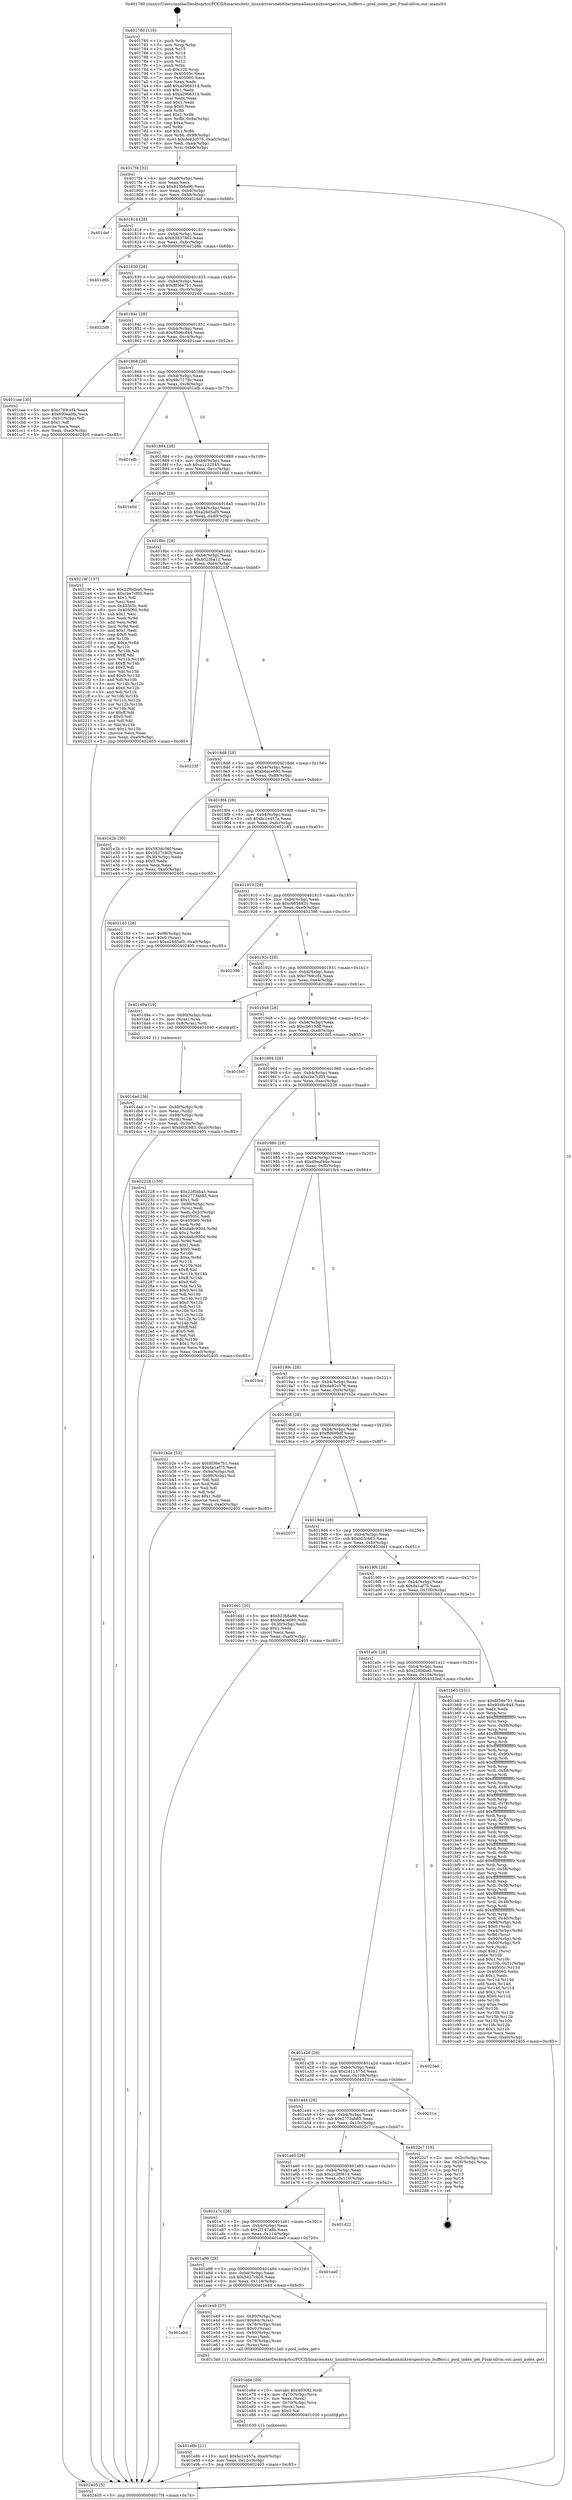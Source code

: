 digraph "0x401780" {
  label = "0x401780 (/mnt/c/Users/mathe/Desktop/tcc/POCII/binaries/extr_linuxdriversnetethernetmellanoxmlxswspectrum_buffers.c_pool_index_get_Final-ollvm.out::main(0))"
  labelloc = "t"
  node[shape=record]

  Entry [label="",width=0.3,height=0.3,shape=circle,fillcolor=black,style=filled]
  "0x4017f4" [label="{
     0x4017f4 [32]\l
     | [instrs]\l
     &nbsp;&nbsp;0x4017f4 \<+6\>: mov -0xa0(%rbp),%eax\l
     &nbsp;&nbsp;0x4017fa \<+2\>: mov %eax,%ecx\l
     &nbsp;&nbsp;0x4017fc \<+6\>: sub $0x823b8a96,%ecx\l
     &nbsp;&nbsp;0x401802 \<+6\>: mov %eax,-0xb4(%rbp)\l
     &nbsp;&nbsp;0x401808 \<+6\>: mov %ecx,-0xb8(%rbp)\l
     &nbsp;&nbsp;0x40180e \<+6\>: je 0000000000401def \<main+0x66f\>\l
  }"]
  "0x401def" [label="{
     0x401def\l
  }", style=dashed]
  "0x401814" [label="{
     0x401814 [28]\l
     | [instrs]\l
     &nbsp;&nbsp;0x401814 \<+5\>: jmp 0000000000401819 \<main+0x99\>\l
     &nbsp;&nbsp;0x401819 \<+6\>: mov -0xb4(%rbp),%eax\l
     &nbsp;&nbsp;0x40181f \<+5\>: sub $0x83d37862,%eax\l
     &nbsp;&nbsp;0x401824 \<+6\>: mov %eax,-0xbc(%rbp)\l
     &nbsp;&nbsp;0x40182a \<+6\>: je 0000000000401d8b \<main+0x60b\>\l
  }"]
  Exit [label="",width=0.3,height=0.3,shape=circle,fillcolor=black,style=filled,peripheries=2]
  "0x401d8b" [label="{
     0x401d8b\l
  }", style=dashed]
  "0x401830" [label="{
     0x401830 [28]\l
     | [instrs]\l
     &nbsp;&nbsp;0x401830 \<+5\>: jmp 0000000000401835 \<main+0xb5\>\l
     &nbsp;&nbsp;0x401835 \<+6\>: mov -0xb4(%rbp),%eax\l
     &nbsp;&nbsp;0x40183b \<+5\>: sub $0x8f36e7b1,%eax\l
     &nbsp;&nbsp;0x401840 \<+6\>: mov %eax,-0xc0(%rbp)\l
     &nbsp;&nbsp;0x401846 \<+6\>: je 00000000004022d9 \<main+0xb59\>\l
  }"]
  "0x401e8b" [label="{
     0x401e8b [21]\l
     | [instrs]\l
     &nbsp;&nbsp;0x401e8b \<+10\>: movl $0xbc1e457a,-0xa0(%rbp)\l
     &nbsp;&nbsp;0x401e95 \<+6\>: mov %eax,-0x12c(%rbp)\l
     &nbsp;&nbsp;0x401e9b \<+5\>: jmp 0000000000402405 \<main+0xc85\>\l
  }"]
  "0x4022d9" [label="{
     0x4022d9\l
  }", style=dashed]
  "0x40184c" [label="{
     0x40184c [28]\l
     | [instrs]\l
     &nbsp;&nbsp;0x40184c \<+5\>: jmp 0000000000401851 \<main+0xd1\>\l
     &nbsp;&nbsp;0x401851 \<+6\>: mov -0xb4(%rbp),%eax\l
     &nbsp;&nbsp;0x401857 \<+5\>: sub $0x95d6c844,%eax\l
     &nbsp;&nbsp;0x40185c \<+6\>: mov %eax,-0xc4(%rbp)\l
     &nbsp;&nbsp;0x401862 \<+6\>: je 0000000000401cae \<main+0x52e\>\l
  }"]
  "0x401e6e" [label="{
     0x401e6e [29]\l
     | [instrs]\l
     &nbsp;&nbsp;0x401e6e \<+10\>: movabs $0x4030f2,%rdi\l
     &nbsp;&nbsp;0x401e78 \<+4\>: mov -0x70(%rbp),%rcx\l
     &nbsp;&nbsp;0x401e7c \<+2\>: mov %eax,(%rcx)\l
     &nbsp;&nbsp;0x401e7e \<+4\>: mov -0x70(%rbp),%rcx\l
     &nbsp;&nbsp;0x401e82 \<+2\>: mov (%rcx),%esi\l
     &nbsp;&nbsp;0x401e84 \<+2\>: mov $0x0,%al\l
     &nbsp;&nbsp;0x401e86 \<+5\>: call 0000000000401030 \<printf@plt\>\l
     | [calls]\l
     &nbsp;&nbsp;0x401030 \{1\} (unknown)\l
  }"]
  "0x401cae" [label="{
     0x401cae [30]\l
     | [instrs]\l
     &nbsp;&nbsp;0x401cae \<+5\>: mov $0xc769ccf4,%eax\l
     &nbsp;&nbsp;0x401cb3 \<+5\>: mov $0x690ea0fa,%ecx\l
     &nbsp;&nbsp;0x401cb8 \<+3\>: mov -0x31(%rbp),%dl\l
     &nbsp;&nbsp;0x401cbb \<+3\>: test $0x1,%dl\l
     &nbsp;&nbsp;0x401cbe \<+3\>: cmovne %ecx,%eax\l
     &nbsp;&nbsp;0x401cc1 \<+6\>: mov %eax,-0xa0(%rbp)\l
     &nbsp;&nbsp;0x401cc7 \<+5\>: jmp 0000000000402405 \<main+0xc85\>\l
  }"]
  "0x401868" [label="{
     0x401868 [28]\l
     | [instrs]\l
     &nbsp;&nbsp;0x401868 \<+5\>: jmp 000000000040186d \<main+0xed\>\l
     &nbsp;&nbsp;0x40186d \<+6\>: mov -0xb4(%rbp),%eax\l
     &nbsp;&nbsp;0x401873 \<+5\>: sub $0x98c717dc,%eax\l
     &nbsp;&nbsp;0x401878 \<+6\>: mov %eax,-0xc8(%rbp)\l
     &nbsp;&nbsp;0x40187e \<+6\>: je 0000000000401efb \<main+0x77b\>\l
  }"]
  "0x401ab4" [label="{
     0x401ab4\l
  }", style=dashed]
  "0x401efb" [label="{
     0x401efb\l
  }", style=dashed]
  "0x401884" [label="{
     0x401884 [28]\l
     | [instrs]\l
     &nbsp;&nbsp;0x401884 \<+5\>: jmp 0000000000401889 \<main+0x109\>\l
     &nbsp;&nbsp;0x401889 \<+6\>: mov -0xb4(%rbp),%eax\l
     &nbsp;&nbsp;0x40188f \<+5\>: sub $0xa1132545,%eax\l
     &nbsp;&nbsp;0x401894 \<+6\>: mov %eax,-0xcc(%rbp)\l
     &nbsp;&nbsp;0x40189a \<+6\>: je 0000000000401e0d \<main+0x68d\>\l
  }"]
  "0x401e49" [label="{
     0x401e49 [37]\l
     | [instrs]\l
     &nbsp;&nbsp;0x401e49 \<+4\>: mov -0x80(%rbp),%rax\l
     &nbsp;&nbsp;0x401e4d \<+6\>: movl $0x64,(%rax)\l
     &nbsp;&nbsp;0x401e53 \<+4\>: mov -0x78(%rbp),%rax\l
     &nbsp;&nbsp;0x401e57 \<+6\>: movl $0x0,(%rax)\l
     &nbsp;&nbsp;0x401e5d \<+4\>: mov -0x80(%rbp),%rax\l
     &nbsp;&nbsp;0x401e61 \<+2\>: mov (%rax),%edi\l
     &nbsp;&nbsp;0x401e63 \<+4\>: mov -0x78(%rbp),%rax\l
     &nbsp;&nbsp;0x401e67 \<+2\>: mov (%rax),%esi\l
     &nbsp;&nbsp;0x401e69 \<+5\>: call 00000000004013a0 \<pool_index_get\>\l
     | [calls]\l
     &nbsp;&nbsp;0x4013a0 \{1\} (/mnt/c/Users/mathe/Desktop/tcc/POCII/binaries/extr_linuxdriversnetethernetmellanoxmlxswspectrum_buffers.c_pool_index_get_Final-ollvm.out::pool_index_get)\l
  }"]
  "0x401e0d" [label="{
     0x401e0d\l
  }", style=dashed]
  "0x4018a0" [label="{
     0x4018a0 [28]\l
     | [instrs]\l
     &nbsp;&nbsp;0x4018a0 \<+5\>: jmp 00000000004018a5 \<main+0x125\>\l
     &nbsp;&nbsp;0x4018a5 \<+6\>: mov -0xb4(%rbp),%eax\l
     &nbsp;&nbsp;0x4018ab \<+5\>: sub $0xa26d5af5,%eax\l
     &nbsp;&nbsp;0x4018b0 \<+6\>: mov %eax,-0xd0(%rbp)\l
     &nbsp;&nbsp;0x4018b6 \<+6\>: je 000000000040219f \<main+0xa1f\>\l
  }"]
  "0x401a98" [label="{
     0x401a98 [28]\l
     | [instrs]\l
     &nbsp;&nbsp;0x401a98 \<+5\>: jmp 0000000000401a9d \<main+0x31d\>\l
     &nbsp;&nbsp;0x401a9d \<+6\>: mov -0xb4(%rbp),%eax\l
     &nbsp;&nbsp;0x401aa3 \<+5\>: sub $0x5427cb05,%eax\l
     &nbsp;&nbsp;0x401aa8 \<+6\>: mov %eax,-0x118(%rbp)\l
     &nbsp;&nbsp;0x401aae \<+6\>: je 0000000000401e49 \<main+0x6c9\>\l
  }"]
  "0x40219f" [label="{
     0x40219f [137]\l
     | [instrs]\l
     &nbsp;&nbsp;0x40219f \<+5\>: mov $0x22f0dba5,%eax\l
     &nbsp;&nbsp;0x4021a4 \<+5\>: mov $0xcbe7cf05,%ecx\l
     &nbsp;&nbsp;0x4021a9 \<+2\>: mov $0x1,%dl\l
     &nbsp;&nbsp;0x4021ab \<+2\>: xor %esi,%esi\l
     &nbsp;&nbsp;0x4021ad \<+7\>: mov 0x40505c,%edi\l
     &nbsp;&nbsp;0x4021b4 \<+8\>: mov 0x405060,%r8d\l
     &nbsp;&nbsp;0x4021bc \<+3\>: sub $0x1,%esi\l
     &nbsp;&nbsp;0x4021bf \<+3\>: mov %edi,%r9d\l
     &nbsp;&nbsp;0x4021c2 \<+3\>: add %esi,%r9d\l
     &nbsp;&nbsp;0x4021c5 \<+4\>: imul %r9d,%edi\l
     &nbsp;&nbsp;0x4021c9 \<+3\>: and $0x1,%edi\l
     &nbsp;&nbsp;0x4021cc \<+3\>: cmp $0x0,%edi\l
     &nbsp;&nbsp;0x4021cf \<+4\>: sete %r10b\l
     &nbsp;&nbsp;0x4021d3 \<+4\>: cmp $0xa,%r8d\l
     &nbsp;&nbsp;0x4021d7 \<+4\>: setl %r11b\l
     &nbsp;&nbsp;0x4021db \<+3\>: mov %r10b,%bl\l
     &nbsp;&nbsp;0x4021de \<+3\>: xor $0xff,%bl\l
     &nbsp;&nbsp;0x4021e1 \<+3\>: mov %r11b,%r14b\l
     &nbsp;&nbsp;0x4021e4 \<+4\>: xor $0xff,%r14b\l
     &nbsp;&nbsp;0x4021e8 \<+3\>: xor $0x0,%dl\l
     &nbsp;&nbsp;0x4021eb \<+3\>: mov %bl,%r15b\l
     &nbsp;&nbsp;0x4021ee \<+4\>: and $0x0,%r15b\l
     &nbsp;&nbsp;0x4021f2 \<+3\>: and %dl,%r10b\l
     &nbsp;&nbsp;0x4021f5 \<+3\>: mov %r14b,%r12b\l
     &nbsp;&nbsp;0x4021f8 \<+4\>: and $0x0,%r12b\l
     &nbsp;&nbsp;0x4021fc \<+3\>: and %dl,%r11b\l
     &nbsp;&nbsp;0x4021ff \<+3\>: or %r10b,%r15b\l
     &nbsp;&nbsp;0x402202 \<+3\>: or %r11b,%r12b\l
     &nbsp;&nbsp;0x402205 \<+3\>: xor %r12b,%r15b\l
     &nbsp;&nbsp;0x402208 \<+3\>: or %r14b,%bl\l
     &nbsp;&nbsp;0x40220b \<+3\>: xor $0xff,%bl\l
     &nbsp;&nbsp;0x40220e \<+3\>: or $0x0,%dl\l
     &nbsp;&nbsp;0x402211 \<+2\>: and %dl,%bl\l
     &nbsp;&nbsp;0x402213 \<+3\>: or %bl,%r15b\l
     &nbsp;&nbsp;0x402216 \<+4\>: test $0x1,%r15b\l
     &nbsp;&nbsp;0x40221a \<+3\>: cmovne %ecx,%eax\l
     &nbsp;&nbsp;0x40221d \<+6\>: mov %eax,-0xa0(%rbp)\l
     &nbsp;&nbsp;0x402223 \<+5\>: jmp 0000000000402405 \<main+0xc85\>\l
  }"]
  "0x4018bc" [label="{
     0x4018bc [28]\l
     | [instrs]\l
     &nbsp;&nbsp;0x4018bc \<+5\>: jmp 00000000004018c1 \<main+0x141\>\l
     &nbsp;&nbsp;0x4018c1 \<+6\>: mov -0xb4(%rbp),%eax\l
     &nbsp;&nbsp;0x4018c7 \<+5\>: sub $0xb023ba12,%eax\l
     &nbsp;&nbsp;0x4018cc \<+6\>: mov %eax,-0xd4(%rbp)\l
     &nbsp;&nbsp;0x4018d2 \<+6\>: je 000000000040233f \<main+0xbbf\>\l
  }"]
  "0x401ea0" [label="{
     0x401ea0\l
  }", style=dashed]
  "0x40233f" [label="{
     0x40233f\l
  }", style=dashed]
  "0x4018d8" [label="{
     0x4018d8 [28]\l
     | [instrs]\l
     &nbsp;&nbsp;0x4018d8 \<+5\>: jmp 00000000004018dd \<main+0x15d\>\l
     &nbsp;&nbsp;0x4018dd \<+6\>: mov -0xb4(%rbp),%eax\l
     &nbsp;&nbsp;0x4018e3 \<+5\>: sub $0xb6ace680,%eax\l
     &nbsp;&nbsp;0x4018e8 \<+6\>: mov %eax,-0xd8(%rbp)\l
     &nbsp;&nbsp;0x4018ee \<+6\>: je 0000000000401e2b \<main+0x6ab\>\l
  }"]
  "0x401a7c" [label="{
     0x401a7c [28]\l
     | [instrs]\l
     &nbsp;&nbsp;0x401a7c \<+5\>: jmp 0000000000401a81 \<main+0x301\>\l
     &nbsp;&nbsp;0x401a81 \<+6\>: mov -0xb4(%rbp),%eax\l
     &nbsp;&nbsp;0x401a87 \<+5\>: sub $0x2f147a8b,%eax\l
     &nbsp;&nbsp;0x401a8c \<+6\>: mov %eax,-0x114(%rbp)\l
     &nbsp;&nbsp;0x401a92 \<+6\>: je 0000000000401ea0 \<main+0x720\>\l
  }"]
  "0x401e2b" [label="{
     0x401e2b [30]\l
     | [instrs]\l
     &nbsp;&nbsp;0x401e2b \<+5\>: mov $0x583dc56f,%eax\l
     &nbsp;&nbsp;0x401e30 \<+5\>: mov $0x5427cb05,%ecx\l
     &nbsp;&nbsp;0x401e35 \<+3\>: mov -0x30(%rbp),%edx\l
     &nbsp;&nbsp;0x401e38 \<+3\>: cmp $0x0,%edx\l
     &nbsp;&nbsp;0x401e3b \<+3\>: cmove %ecx,%eax\l
     &nbsp;&nbsp;0x401e3e \<+6\>: mov %eax,-0xa0(%rbp)\l
     &nbsp;&nbsp;0x401e44 \<+5\>: jmp 0000000000402405 \<main+0xc85\>\l
  }"]
  "0x4018f4" [label="{
     0x4018f4 [28]\l
     | [instrs]\l
     &nbsp;&nbsp;0x4018f4 \<+5\>: jmp 00000000004018f9 \<main+0x179\>\l
     &nbsp;&nbsp;0x4018f9 \<+6\>: mov -0xb4(%rbp),%eax\l
     &nbsp;&nbsp;0x4018ff \<+5\>: sub $0xbc1e457a,%eax\l
     &nbsp;&nbsp;0x401904 \<+6\>: mov %eax,-0xdc(%rbp)\l
     &nbsp;&nbsp;0x40190a \<+6\>: je 0000000000402183 \<main+0xa03\>\l
  }"]
  "0x401d22" [label="{
     0x401d22\l
  }", style=dashed]
  "0x402183" [label="{
     0x402183 [28]\l
     | [instrs]\l
     &nbsp;&nbsp;0x402183 \<+7\>: mov -0x98(%rbp),%rax\l
     &nbsp;&nbsp;0x40218a \<+6\>: movl $0x0,(%rax)\l
     &nbsp;&nbsp;0x402190 \<+10\>: movl $0xa26d5af5,-0xa0(%rbp)\l
     &nbsp;&nbsp;0x40219a \<+5\>: jmp 0000000000402405 \<main+0xc85\>\l
  }"]
  "0x401910" [label="{
     0x401910 [28]\l
     | [instrs]\l
     &nbsp;&nbsp;0x401910 \<+5\>: jmp 0000000000401915 \<main+0x195\>\l
     &nbsp;&nbsp;0x401915 \<+6\>: mov -0xb4(%rbp),%eax\l
     &nbsp;&nbsp;0x40191b \<+5\>: sub $0xc6658820,%eax\l
     &nbsp;&nbsp;0x401920 \<+6\>: mov %eax,-0xe0(%rbp)\l
     &nbsp;&nbsp;0x401926 \<+6\>: je 0000000000402396 \<main+0xc16\>\l
  }"]
  "0x401a60" [label="{
     0x401a60 [28]\l
     | [instrs]\l
     &nbsp;&nbsp;0x401a60 \<+5\>: jmp 0000000000401a65 \<main+0x2e5\>\l
     &nbsp;&nbsp;0x401a65 \<+6\>: mov -0xb4(%rbp),%eax\l
     &nbsp;&nbsp;0x401a6b \<+5\>: sub $0x2c2f0614,%eax\l
     &nbsp;&nbsp;0x401a70 \<+6\>: mov %eax,-0x110(%rbp)\l
     &nbsp;&nbsp;0x401a76 \<+6\>: je 0000000000401d22 \<main+0x5a2\>\l
  }"]
  "0x402396" [label="{
     0x402396\l
  }", style=dashed]
  "0x40192c" [label="{
     0x40192c [28]\l
     | [instrs]\l
     &nbsp;&nbsp;0x40192c \<+5\>: jmp 0000000000401931 \<main+0x1b1\>\l
     &nbsp;&nbsp;0x401931 \<+6\>: mov -0xb4(%rbp),%eax\l
     &nbsp;&nbsp;0x401937 \<+5\>: sub $0xc769ccf4,%eax\l
     &nbsp;&nbsp;0x40193c \<+6\>: mov %eax,-0xe4(%rbp)\l
     &nbsp;&nbsp;0x401942 \<+6\>: je 0000000000401d9a \<main+0x61a\>\l
  }"]
  "0x4022c7" [label="{
     0x4022c7 [18]\l
     | [instrs]\l
     &nbsp;&nbsp;0x4022c7 \<+3\>: mov -0x2c(%rbp),%eax\l
     &nbsp;&nbsp;0x4022ca \<+4\>: lea -0x28(%rbp),%rsp\l
     &nbsp;&nbsp;0x4022ce \<+1\>: pop %rbx\l
     &nbsp;&nbsp;0x4022cf \<+2\>: pop %r12\l
     &nbsp;&nbsp;0x4022d1 \<+2\>: pop %r13\l
     &nbsp;&nbsp;0x4022d3 \<+2\>: pop %r14\l
     &nbsp;&nbsp;0x4022d5 \<+2\>: pop %r15\l
     &nbsp;&nbsp;0x4022d7 \<+1\>: pop %rbp\l
     &nbsp;&nbsp;0x4022d8 \<+1\>: ret\l
  }"]
  "0x401d9a" [label="{
     0x401d9a [19]\l
     | [instrs]\l
     &nbsp;&nbsp;0x401d9a \<+7\>: mov -0x90(%rbp),%rax\l
     &nbsp;&nbsp;0x401da1 \<+3\>: mov (%rax),%rax\l
     &nbsp;&nbsp;0x401da4 \<+4\>: mov 0x8(%rax),%rdi\l
     &nbsp;&nbsp;0x401da8 \<+5\>: call 0000000000401040 \<atoi@plt\>\l
     | [calls]\l
     &nbsp;&nbsp;0x401040 \{1\} (unknown)\l
  }"]
  "0x401948" [label="{
     0x401948 [28]\l
     | [instrs]\l
     &nbsp;&nbsp;0x401948 \<+5\>: jmp 000000000040194d \<main+0x1cd\>\l
     &nbsp;&nbsp;0x40194d \<+6\>: mov -0xb4(%rbp),%eax\l
     &nbsp;&nbsp;0x401953 \<+5\>: sub $0xcb613dff,%eax\l
     &nbsp;&nbsp;0x401958 \<+6\>: mov %eax,-0xe8(%rbp)\l
     &nbsp;&nbsp;0x40195e \<+6\>: je 0000000000401fd5 \<main+0x855\>\l
  }"]
  "0x401a44" [label="{
     0x401a44 [28]\l
     | [instrs]\l
     &nbsp;&nbsp;0x401a44 \<+5\>: jmp 0000000000401a49 \<main+0x2c9\>\l
     &nbsp;&nbsp;0x401a49 \<+6\>: mov -0xb4(%rbp),%eax\l
     &nbsp;&nbsp;0x401a4f \<+5\>: sub $0x2773ab85,%eax\l
     &nbsp;&nbsp;0x401a54 \<+6\>: mov %eax,-0x10c(%rbp)\l
     &nbsp;&nbsp;0x401a5a \<+6\>: je 00000000004022c7 \<main+0xb47\>\l
  }"]
  "0x401fd5" [label="{
     0x401fd5\l
  }", style=dashed]
  "0x401964" [label="{
     0x401964 [28]\l
     | [instrs]\l
     &nbsp;&nbsp;0x401964 \<+5\>: jmp 0000000000401969 \<main+0x1e9\>\l
     &nbsp;&nbsp;0x401969 \<+6\>: mov -0xb4(%rbp),%eax\l
     &nbsp;&nbsp;0x40196f \<+5\>: sub $0xcbe7cf05,%eax\l
     &nbsp;&nbsp;0x401974 \<+6\>: mov %eax,-0xec(%rbp)\l
     &nbsp;&nbsp;0x40197a \<+6\>: je 0000000000402228 \<main+0xaa8\>\l
  }"]
  "0x40231e" [label="{
     0x40231e\l
  }", style=dashed]
  "0x402228" [label="{
     0x402228 [159]\l
     | [instrs]\l
     &nbsp;&nbsp;0x402228 \<+5\>: mov $0x22f0dba5,%eax\l
     &nbsp;&nbsp;0x40222d \<+5\>: mov $0x2773ab85,%ecx\l
     &nbsp;&nbsp;0x402232 \<+2\>: mov $0x1,%dl\l
     &nbsp;&nbsp;0x402234 \<+7\>: mov -0x98(%rbp),%rsi\l
     &nbsp;&nbsp;0x40223b \<+2\>: mov (%rsi),%edi\l
     &nbsp;&nbsp;0x40223d \<+3\>: mov %edi,-0x2c(%rbp)\l
     &nbsp;&nbsp;0x402240 \<+7\>: mov 0x40505c,%edi\l
     &nbsp;&nbsp;0x402247 \<+8\>: mov 0x405060,%r8d\l
     &nbsp;&nbsp;0x40224f \<+3\>: mov %edi,%r9d\l
     &nbsp;&nbsp;0x402252 \<+7\>: add $0xda8c9304,%r9d\l
     &nbsp;&nbsp;0x402259 \<+4\>: sub $0x1,%r9d\l
     &nbsp;&nbsp;0x40225d \<+7\>: sub $0xda8c9304,%r9d\l
     &nbsp;&nbsp;0x402264 \<+4\>: imul %r9d,%edi\l
     &nbsp;&nbsp;0x402268 \<+3\>: and $0x1,%edi\l
     &nbsp;&nbsp;0x40226b \<+3\>: cmp $0x0,%edi\l
     &nbsp;&nbsp;0x40226e \<+4\>: sete %r10b\l
     &nbsp;&nbsp;0x402272 \<+4\>: cmp $0xa,%r8d\l
     &nbsp;&nbsp;0x402276 \<+4\>: setl %r11b\l
     &nbsp;&nbsp;0x40227a \<+3\>: mov %r10b,%bl\l
     &nbsp;&nbsp;0x40227d \<+3\>: xor $0xff,%bl\l
     &nbsp;&nbsp;0x402280 \<+3\>: mov %r11b,%r14b\l
     &nbsp;&nbsp;0x402283 \<+4\>: xor $0xff,%r14b\l
     &nbsp;&nbsp;0x402287 \<+3\>: xor $0x0,%dl\l
     &nbsp;&nbsp;0x40228a \<+3\>: mov %bl,%r15b\l
     &nbsp;&nbsp;0x40228d \<+4\>: and $0x0,%r15b\l
     &nbsp;&nbsp;0x402291 \<+3\>: and %dl,%r10b\l
     &nbsp;&nbsp;0x402294 \<+3\>: mov %r14b,%r12b\l
     &nbsp;&nbsp;0x402297 \<+4\>: and $0x0,%r12b\l
     &nbsp;&nbsp;0x40229b \<+3\>: and %dl,%r11b\l
     &nbsp;&nbsp;0x40229e \<+3\>: or %r10b,%r15b\l
     &nbsp;&nbsp;0x4022a1 \<+3\>: or %r11b,%r12b\l
     &nbsp;&nbsp;0x4022a4 \<+3\>: xor %r12b,%r15b\l
     &nbsp;&nbsp;0x4022a7 \<+3\>: or %r14b,%bl\l
     &nbsp;&nbsp;0x4022aa \<+3\>: xor $0xff,%bl\l
     &nbsp;&nbsp;0x4022ad \<+3\>: or $0x0,%dl\l
     &nbsp;&nbsp;0x4022b0 \<+2\>: and %dl,%bl\l
     &nbsp;&nbsp;0x4022b2 \<+3\>: or %bl,%r15b\l
     &nbsp;&nbsp;0x4022b5 \<+4\>: test $0x1,%r15b\l
     &nbsp;&nbsp;0x4022b9 \<+3\>: cmovne %ecx,%eax\l
     &nbsp;&nbsp;0x4022bc \<+6\>: mov %eax,-0xa0(%rbp)\l
     &nbsp;&nbsp;0x4022c2 \<+5\>: jmp 0000000000402405 \<main+0xc85\>\l
  }"]
  "0x401980" [label="{
     0x401980 [28]\l
     | [instrs]\l
     &nbsp;&nbsp;0x401980 \<+5\>: jmp 0000000000401985 \<main+0x205\>\l
     &nbsp;&nbsp;0x401985 \<+6\>: mov -0xb4(%rbp),%eax\l
     &nbsp;&nbsp;0x40198b \<+5\>: sub $0xd9eaf44e,%eax\l
     &nbsp;&nbsp;0x401990 \<+6\>: mov %eax,-0xf0(%rbp)\l
     &nbsp;&nbsp;0x401996 \<+6\>: je 0000000000401fe4 \<main+0x864\>\l
  }"]
  "0x401a28" [label="{
     0x401a28 [28]\l
     | [instrs]\l
     &nbsp;&nbsp;0x401a28 \<+5\>: jmp 0000000000401a2d \<main+0x2ad\>\l
     &nbsp;&nbsp;0x401a2d \<+6\>: mov -0xb4(%rbp),%eax\l
     &nbsp;&nbsp;0x401a33 \<+5\>: sub $0x2411575d,%eax\l
     &nbsp;&nbsp;0x401a38 \<+6\>: mov %eax,-0x108(%rbp)\l
     &nbsp;&nbsp;0x401a3e \<+6\>: je 000000000040231e \<main+0xb9e\>\l
  }"]
  "0x401fe4" [label="{
     0x401fe4\l
  }", style=dashed]
  "0x40199c" [label="{
     0x40199c [28]\l
     | [instrs]\l
     &nbsp;&nbsp;0x40199c \<+5\>: jmp 00000000004019a1 \<main+0x221\>\l
     &nbsp;&nbsp;0x4019a1 \<+6\>: mov -0xb4(%rbp),%eax\l
     &nbsp;&nbsp;0x4019a7 \<+5\>: sub $0xde82c076,%eax\l
     &nbsp;&nbsp;0x4019ac \<+6\>: mov %eax,-0xf4(%rbp)\l
     &nbsp;&nbsp;0x4019b2 \<+6\>: je 0000000000401b2e \<main+0x3ae\>\l
  }"]
  "0x4023ed" [label="{
     0x4023ed\l
  }", style=dashed]
  "0x401b2e" [label="{
     0x401b2e [53]\l
     | [instrs]\l
     &nbsp;&nbsp;0x401b2e \<+5\>: mov $0x8f36e7b1,%eax\l
     &nbsp;&nbsp;0x401b33 \<+5\>: mov $0xda1af75,%ecx\l
     &nbsp;&nbsp;0x401b38 \<+6\>: mov -0x9a(%rbp),%dl\l
     &nbsp;&nbsp;0x401b3e \<+7\>: mov -0x99(%rbp),%sil\l
     &nbsp;&nbsp;0x401b45 \<+3\>: mov %dl,%dil\l
     &nbsp;&nbsp;0x401b48 \<+3\>: and %sil,%dil\l
     &nbsp;&nbsp;0x401b4b \<+3\>: xor %sil,%dl\l
     &nbsp;&nbsp;0x401b4e \<+3\>: or %dl,%dil\l
     &nbsp;&nbsp;0x401b51 \<+4\>: test $0x1,%dil\l
     &nbsp;&nbsp;0x401b55 \<+3\>: cmovne %ecx,%eax\l
     &nbsp;&nbsp;0x401b58 \<+6\>: mov %eax,-0xa0(%rbp)\l
     &nbsp;&nbsp;0x401b5e \<+5\>: jmp 0000000000402405 \<main+0xc85\>\l
  }"]
  "0x4019b8" [label="{
     0x4019b8 [28]\l
     | [instrs]\l
     &nbsp;&nbsp;0x4019b8 \<+5\>: jmp 00000000004019bd \<main+0x23d\>\l
     &nbsp;&nbsp;0x4019bd \<+6\>: mov -0xb4(%rbp),%eax\l
     &nbsp;&nbsp;0x4019c3 \<+5\>: sub $0xffd690df,%eax\l
     &nbsp;&nbsp;0x4019c8 \<+6\>: mov %eax,-0xf8(%rbp)\l
     &nbsp;&nbsp;0x4019ce \<+6\>: je 0000000000402077 \<main+0x8f7\>\l
  }"]
  "0x402405" [label="{
     0x402405 [5]\l
     | [instrs]\l
     &nbsp;&nbsp;0x402405 \<+5\>: jmp 00000000004017f4 \<main+0x74\>\l
  }"]
  "0x401780" [label="{
     0x401780 [116]\l
     | [instrs]\l
     &nbsp;&nbsp;0x401780 \<+1\>: push %rbp\l
     &nbsp;&nbsp;0x401781 \<+3\>: mov %rsp,%rbp\l
     &nbsp;&nbsp;0x401784 \<+2\>: push %r15\l
     &nbsp;&nbsp;0x401786 \<+2\>: push %r14\l
     &nbsp;&nbsp;0x401788 \<+2\>: push %r13\l
     &nbsp;&nbsp;0x40178a \<+2\>: push %r12\l
     &nbsp;&nbsp;0x40178c \<+1\>: push %rbx\l
     &nbsp;&nbsp;0x40178d \<+7\>: sub $0x128,%rsp\l
     &nbsp;&nbsp;0x401794 \<+7\>: mov 0x40505c,%eax\l
     &nbsp;&nbsp;0x40179b \<+7\>: mov 0x405060,%ecx\l
     &nbsp;&nbsp;0x4017a2 \<+2\>: mov %eax,%edx\l
     &nbsp;&nbsp;0x4017a4 \<+6\>: add $0xa2966314,%edx\l
     &nbsp;&nbsp;0x4017aa \<+3\>: sub $0x1,%edx\l
     &nbsp;&nbsp;0x4017ad \<+6\>: sub $0xa2966314,%edx\l
     &nbsp;&nbsp;0x4017b3 \<+3\>: imul %edx,%eax\l
     &nbsp;&nbsp;0x4017b6 \<+3\>: and $0x1,%eax\l
     &nbsp;&nbsp;0x4017b9 \<+3\>: cmp $0x0,%eax\l
     &nbsp;&nbsp;0x4017bc \<+4\>: sete %r8b\l
     &nbsp;&nbsp;0x4017c0 \<+4\>: and $0x1,%r8b\l
     &nbsp;&nbsp;0x4017c4 \<+7\>: mov %r8b,-0x9a(%rbp)\l
     &nbsp;&nbsp;0x4017cb \<+3\>: cmp $0xa,%ecx\l
     &nbsp;&nbsp;0x4017ce \<+4\>: setl %r8b\l
     &nbsp;&nbsp;0x4017d2 \<+4\>: and $0x1,%r8b\l
     &nbsp;&nbsp;0x4017d6 \<+7\>: mov %r8b,-0x99(%rbp)\l
     &nbsp;&nbsp;0x4017dd \<+10\>: movl $0xde82c076,-0xa0(%rbp)\l
     &nbsp;&nbsp;0x4017e7 \<+6\>: mov %edi,-0xa4(%rbp)\l
     &nbsp;&nbsp;0x4017ed \<+7\>: mov %rsi,-0xb0(%rbp)\l
  }"]
  "0x401dad" [label="{
     0x401dad [36]\l
     | [instrs]\l
     &nbsp;&nbsp;0x401dad \<+7\>: mov -0x88(%rbp),%rdi\l
     &nbsp;&nbsp;0x401db4 \<+2\>: mov %eax,(%rdi)\l
     &nbsp;&nbsp;0x401db6 \<+7\>: mov -0x88(%rbp),%rdi\l
     &nbsp;&nbsp;0x401dbd \<+2\>: mov (%rdi),%eax\l
     &nbsp;&nbsp;0x401dbf \<+3\>: mov %eax,-0x30(%rbp)\l
     &nbsp;&nbsp;0x401dc2 \<+10\>: movl $0xb03cb83,-0xa0(%rbp)\l
     &nbsp;&nbsp;0x401dcc \<+5\>: jmp 0000000000402405 \<main+0xc85\>\l
  }"]
  "0x402077" [label="{
     0x402077\l
  }", style=dashed]
  "0x4019d4" [label="{
     0x4019d4 [28]\l
     | [instrs]\l
     &nbsp;&nbsp;0x4019d4 \<+5\>: jmp 00000000004019d9 \<main+0x259\>\l
     &nbsp;&nbsp;0x4019d9 \<+6\>: mov -0xb4(%rbp),%eax\l
     &nbsp;&nbsp;0x4019df \<+5\>: sub $0xb03cb83,%eax\l
     &nbsp;&nbsp;0x4019e4 \<+6\>: mov %eax,-0xfc(%rbp)\l
     &nbsp;&nbsp;0x4019ea \<+6\>: je 0000000000401dd1 \<main+0x651\>\l
  }"]
  "0x401a0c" [label="{
     0x401a0c [28]\l
     | [instrs]\l
     &nbsp;&nbsp;0x401a0c \<+5\>: jmp 0000000000401a11 \<main+0x291\>\l
     &nbsp;&nbsp;0x401a11 \<+6\>: mov -0xb4(%rbp),%eax\l
     &nbsp;&nbsp;0x401a17 \<+5\>: sub $0x22f0dba5,%eax\l
     &nbsp;&nbsp;0x401a1c \<+6\>: mov %eax,-0x104(%rbp)\l
     &nbsp;&nbsp;0x401a22 \<+6\>: je 00000000004023ed \<main+0xc6d\>\l
  }"]
  "0x401dd1" [label="{
     0x401dd1 [30]\l
     | [instrs]\l
     &nbsp;&nbsp;0x401dd1 \<+5\>: mov $0x823b8a96,%eax\l
     &nbsp;&nbsp;0x401dd6 \<+5\>: mov $0xb6ace680,%ecx\l
     &nbsp;&nbsp;0x401ddb \<+3\>: mov -0x30(%rbp),%edx\l
     &nbsp;&nbsp;0x401dde \<+3\>: cmp $0x1,%edx\l
     &nbsp;&nbsp;0x401de1 \<+3\>: cmovl %ecx,%eax\l
     &nbsp;&nbsp;0x401de4 \<+6\>: mov %eax,-0xa0(%rbp)\l
     &nbsp;&nbsp;0x401dea \<+5\>: jmp 0000000000402405 \<main+0xc85\>\l
  }"]
  "0x4019f0" [label="{
     0x4019f0 [28]\l
     | [instrs]\l
     &nbsp;&nbsp;0x4019f0 \<+5\>: jmp 00000000004019f5 \<main+0x275\>\l
     &nbsp;&nbsp;0x4019f5 \<+6\>: mov -0xb4(%rbp),%eax\l
     &nbsp;&nbsp;0x4019fb \<+5\>: sub $0xda1af75,%eax\l
     &nbsp;&nbsp;0x401a00 \<+6\>: mov %eax,-0x100(%rbp)\l
     &nbsp;&nbsp;0x401a06 \<+6\>: je 0000000000401b63 \<main+0x3e3\>\l
  }"]
  "0x401b63" [label="{
     0x401b63 [331]\l
     | [instrs]\l
     &nbsp;&nbsp;0x401b63 \<+5\>: mov $0x8f36e7b1,%eax\l
     &nbsp;&nbsp;0x401b68 \<+5\>: mov $0x95d6c844,%ecx\l
     &nbsp;&nbsp;0x401b6d \<+2\>: xor %edx,%edx\l
     &nbsp;&nbsp;0x401b6f \<+3\>: mov %rsp,%rsi\l
     &nbsp;&nbsp;0x401b72 \<+4\>: add $0xfffffffffffffff0,%rsi\l
     &nbsp;&nbsp;0x401b76 \<+3\>: mov %rsi,%rsp\l
     &nbsp;&nbsp;0x401b79 \<+7\>: mov %rsi,-0x98(%rbp)\l
     &nbsp;&nbsp;0x401b80 \<+3\>: mov %rsp,%rsi\l
     &nbsp;&nbsp;0x401b83 \<+4\>: add $0xfffffffffffffff0,%rsi\l
     &nbsp;&nbsp;0x401b87 \<+3\>: mov %rsi,%rsp\l
     &nbsp;&nbsp;0x401b8a \<+3\>: mov %rsp,%rdi\l
     &nbsp;&nbsp;0x401b8d \<+4\>: add $0xfffffffffffffff0,%rdi\l
     &nbsp;&nbsp;0x401b91 \<+3\>: mov %rdi,%rsp\l
     &nbsp;&nbsp;0x401b94 \<+7\>: mov %rdi,-0x90(%rbp)\l
     &nbsp;&nbsp;0x401b9b \<+3\>: mov %rsp,%rdi\l
     &nbsp;&nbsp;0x401b9e \<+4\>: add $0xfffffffffffffff0,%rdi\l
     &nbsp;&nbsp;0x401ba2 \<+3\>: mov %rdi,%rsp\l
     &nbsp;&nbsp;0x401ba5 \<+7\>: mov %rdi,-0x88(%rbp)\l
     &nbsp;&nbsp;0x401bac \<+3\>: mov %rsp,%rdi\l
     &nbsp;&nbsp;0x401baf \<+4\>: add $0xfffffffffffffff0,%rdi\l
     &nbsp;&nbsp;0x401bb3 \<+3\>: mov %rdi,%rsp\l
     &nbsp;&nbsp;0x401bb6 \<+4\>: mov %rdi,-0x80(%rbp)\l
     &nbsp;&nbsp;0x401bba \<+3\>: mov %rsp,%rdi\l
     &nbsp;&nbsp;0x401bbd \<+4\>: add $0xfffffffffffffff0,%rdi\l
     &nbsp;&nbsp;0x401bc1 \<+3\>: mov %rdi,%rsp\l
     &nbsp;&nbsp;0x401bc4 \<+4\>: mov %rdi,-0x78(%rbp)\l
     &nbsp;&nbsp;0x401bc8 \<+3\>: mov %rsp,%rdi\l
     &nbsp;&nbsp;0x401bcb \<+4\>: add $0xfffffffffffffff0,%rdi\l
     &nbsp;&nbsp;0x401bcf \<+3\>: mov %rdi,%rsp\l
     &nbsp;&nbsp;0x401bd2 \<+4\>: mov %rdi,-0x70(%rbp)\l
     &nbsp;&nbsp;0x401bd6 \<+3\>: mov %rsp,%rdi\l
     &nbsp;&nbsp;0x401bd9 \<+4\>: add $0xfffffffffffffff0,%rdi\l
     &nbsp;&nbsp;0x401bdd \<+3\>: mov %rdi,%rsp\l
     &nbsp;&nbsp;0x401be0 \<+4\>: mov %rdi,-0x68(%rbp)\l
     &nbsp;&nbsp;0x401be4 \<+3\>: mov %rsp,%rdi\l
     &nbsp;&nbsp;0x401be7 \<+4\>: add $0xfffffffffffffff0,%rdi\l
     &nbsp;&nbsp;0x401beb \<+3\>: mov %rdi,%rsp\l
     &nbsp;&nbsp;0x401bee \<+4\>: mov %rdi,-0x60(%rbp)\l
     &nbsp;&nbsp;0x401bf2 \<+3\>: mov %rsp,%rdi\l
     &nbsp;&nbsp;0x401bf5 \<+4\>: add $0xfffffffffffffff0,%rdi\l
     &nbsp;&nbsp;0x401bf9 \<+3\>: mov %rdi,%rsp\l
     &nbsp;&nbsp;0x401bfc \<+4\>: mov %rdi,-0x58(%rbp)\l
     &nbsp;&nbsp;0x401c00 \<+3\>: mov %rsp,%rdi\l
     &nbsp;&nbsp;0x401c03 \<+4\>: add $0xfffffffffffffff0,%rdi\l
     &nbsp;&nbsp;0x401c07 \<+3\>: mov %rdi,%rsp\l
     &nbsp;&nbsp;0x401c0a \<+4\>: mov %rdi,-0x50(%rbp)\l
     &nbsp;&nbsp;0x401c0e \<+3\>: mov %rsp,%rdi\l
     &nbsp;&nbsp;0x401c11 \<+4\>: add $0xfffffffffffffff0,%rdi\l
     &nbsp;&nbsp;0x401c15 \<+3\>: mov %rdi,%rsp\l
     &nbsp;&nbsp;0x401c18 \<+4\>: mov %rdi,-0x48(%rbp)\l
     &nbsp;&nbsp;0x401c1c \<+3\>: mov %rsp,%rdi\l
     &nbsp;&nbsp;0x401c1f \<+4\>: add $0xfffffffffffffff0,%rdi\l
     &nbsp;&nbsp;0x401c23 \<+3\>: mov %rdi,%rsp\l
     &nbsp;&nbsp;0x401c26 \<+4\>: mov %rdi,-0x40(%rbp)\l
     &nbsp;&nbsp;0x401c2a \<+7\>: mov -0x98(%rbp),%rdi\l
     &nbsp;&nbsp;0x401c31 \<+6\>: movl $0x0,(%rdi)\l
     &nbsp;&nbsp;0x401c37 \<+7\>: mov -0xa4(%rbp),%r8d\l
     &nbsp;&nbsp;0x401c3e \<+3\>: mov %r8d,(%rsi)\l
     &nbsp;&nbsp;0x401c41 \<+7\>: mov -0x90(%rbp),%rdi\l
     &nbsp;&nbsp;0x401c48 \<+7\>: mov -0xb0(%rbp),%r9\l
     &nbsp;&nbsp;0x401c4f \<+3\>: mov %r9,(%rdi)\l
     &nbsp;&nbsp;0x401c52 \<+3\>: cmpl $0x2,(%rsi)\l
     &nbsp;&nbsp;0x401c55 \<+4\>: setne %r10b\l
     &nbsp;&nbsp;0x401c59 \<+4\>: and $0x1,%r10b\l
     &nbsp;&nbsp;0x401c5d \<+4\>: mov %r10b,-0x31(%rbp)\l
     &nbsp;&nbsp;0x401c61 \<+8\>: mov 0x40505c,%r11d\l
     &nbsp;&nbsp;0x401c69 \<+7\>: mov 0x405060,%ebx\l
     &nbsp;&nbsp;0x401c70 \<+3\>: sub $0x1,%edx\l
     &nbsp;&nbsp;0x401c73 \<+3\>: mov %r11d,%r14d\l
     &nbsp;&nbsp;0x401c76 \<+3\>: add %edx,%r14d\l
     &nbsp;&nbsp;0x401c79 \<+4\>: imul %r14d,%r11d\l
     &nbsp;&nbsp;0x401c7d \<+4\>: and $0x1,%r11d\l
     &nbsp;&nbsp;0x401c81 \<+4\>: cmp $0x0,%r11d\l
     &nbsp;&nbsp;0x401c85 \<+4\>: sete %r10b\l
     &nbsp;&nbsp;0x401c89 \<+3\>: cmp $0xa,%ebx\l
     &nbsp;&nbsp;0x401c8c \<+4\>: setl %r15b\l
     &nbsp;&nbsp;0x401c90 \<+3\>: mov %r10b,%r12b\l
     &nbsp;&nbsp;0x401c93 \<+3\>: and %r15b,%r12b\l
     &nbsp;&nbsp;0x401c96 \<+3\>: xor %r15b,%r10b\l
     &nbsp;&nbsp;0x401c99 \<+3\>: or %r10b,%r12b\l
     &nbsp;&nbsp;0x401c9c \<+4\>: test $0x1,%r12b\l
     &nbsp;&nbsp;0x401ca0 \<+3\>: cmovne %ecx,%eax\l
     &nbsp;&nbsp;0x401ca3 \<+6\>: mov %eax,-0xa0(%rbp)\l
     &nbsp;&nbsp;0x401ca9 \<+5\>: jmp 0000000000402405 \<main+0xc85\>\l
  }"]
  Entry -> "0x401780" [label=" 1"]
  "0x4017f4" -> "0x401def" [label=" 0"]
  "0x4017f4" -> "0x401814" [label=" 11"]
  "0x4022c7" -> Exit [label=" 1"]
  "0x401814" -> "0x401d8b" [label=" 0"]
  "0x401814" -> "0x401830" [label=" 11"]
  "0x402228" -> "0x402405" [label=" 1"]
  "0x401830" -> "0x4022d9" [label=" 0"]
  "0x401830" -> "0x40184c" [label=" 11"]
  "0x40219f" -> "0x402405" [label=" 1"]
  "0x40184c" -> "0x401cae" [label=" 1"]
  "0x40184c" -> "0x401868" [label=" 10"]
  "0x402183" -> "0x402405" [label=" 1"]
  "0x401868" -> "0x401efb" [label=" 0"]
  "0x401868" -> "0x401884" [label=" 10"]
  "0x401e8b" -> "0x402405" [label=" 1"]
  "0x401884" -> "0x401e0d" [label=" 0"]
  "0x401884" -> "0x4018a0" [label=" 10"]
  "0x401e6e" -> "0x401e8b" [label=" 1"]
  "0x4018a0" -> "0x40219f" [label=" 1"]
  "0x4018a0" -> "0x4018bc" [label=" 9"]
  "0x401a98" -> "0x401ab4" [label=" 0"]
  "0x4018bc" -> "0x40233f" [label=" 0"]
  "0x4018bc" -> "0x4018d8" [label=" 9"]
  "0x401a98" -> "0x401e49" [label=" 1"]
  "0x4018d8" -> "0x401e2b" [label=" 1"]
  "0x4018d8" -> "0x4018f4" [label=" 8"]
  "0x401a7c" -> "0x401a98" [label=" 1"]
  "0x4018f4" -> "0x402183" [label=" 1"]
  "0x4018f4" -> "0x401910" [label=" 7"]
  "0x401a7c" -> "0x401ea0" [label=" 0"]
  "0x401910" -> "0x402396" [label=" 0"]
  "0x401910" -> "0x40192c" [label=" 7"]
  "0x401a60" -> "0x401a7c" [label=" 1"]
  "0x40192c" -> "0x401d9a" [label=" 1"]
  "0x40192c" -> "0x401948" [label=" 6"]
  "0x401a60" -> "0x401d22" [label=" 0"]
  "0x401948" -> "0x401fd5" [label=" 0"]
  "0x401948" -> "0x401964" [label=" 6"]
  "0x401a44" -> "0x401a60" [label=" 1"]
  "0x401964" -> "0x402228" [label=" 1"]
  "0x401964" -> "0x401980" [label=" 5"]
  "0x401a44" -> "0x4022c7" [label=" 1"]
  "0x401980" -> "0x401fe4" [label=" 0"]
  "0x401980" -> "0x40199c" [label=" 5"]
  "0x401a28" -> "0x401a44" [label=" 2"]
  "0x40199c" -> "0x401b2e" [label=" 1"]
  "0x40199c" -> "0x4019b8" [label=" 4"]
  "0x401b2e" -> "0x402405" [label=" 1"]
  "0x401780" -> "0x4017f4" [label=" 1"]
  "0x402405" -> "0x4017f4" [label=" 10"]
  "0x401a28" -> "0x40231e" [label=" 0"]
  "0x4019b8" -> "0x402077" [label=" 0"]
  "0x4019b8" -> "0x4019d4" [label=" 4"]
  "0x401a0c" -> "0x401a28" [label=" 2"]
  "0x4019d4" -> "0x401dd1" [label=" 1"]
  "0x4019d4" -> "0x4019f0" [label=" 3"]
  "0x401e49" -> "0x401e6e" [label=" 1"]
  "0x4019f0" -> "0x401b63" [label=" 1"]
  "0x4019f0" -> "0x401a0c" [label=" 2"]
  "0x401a0c" -> "0x4023ed" [label=" 0"]
  "0x401b63" -> "0x402405" [label=" 1"]
  "0x401cae" -> "0x402405" [label=" 1"]
  "0x401d9a" -> "0x401dad" [label=" 1"]
  "0x401dad" -> "0x402405" [label=" 1"]
  "0x401dd1" -> "0x402405" [label=" 1"]
  "0x401e2b" -> "0x402405" [label=" 1"]
}

